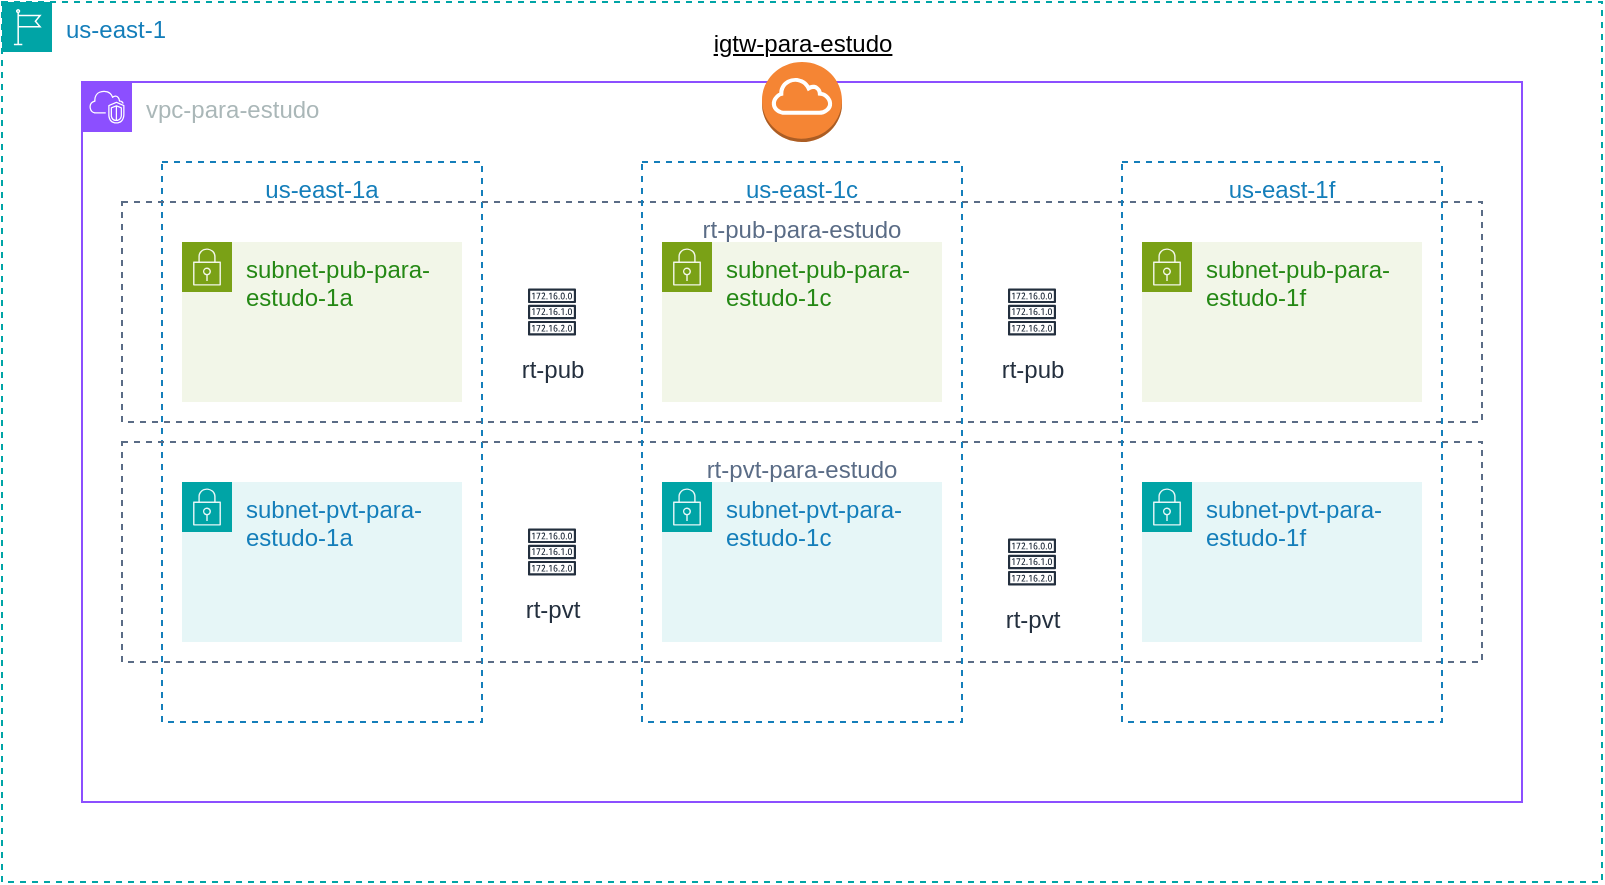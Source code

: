 <mxfile version="23.1.5" type="device">
  <diagram name="Page-1" id="QaYTPhQKO1avSKHPCp8g">
    <mxGraphModel dx="880" dy="532" grid="0" gridSize="10" guides="1" tooltips="1" connect="1" arrows="1" fold="1" page="1" pageScale="1" pageWidth="1100" pageHeight="850" math="0" shadow="0">
      <root>
        <mxCell id="0" />
        <mxCell id="1" parent="0" />
        <mxCell id="OSpr7xIQa1QcBeD0dQZL-35" value="" style="group;fontStyle=4;fontColor=#1925cc;" vertex="1" connectable="0" parent="1">
          <mxGeometry x="40" y="40" width="800" height="440" as="geometry" />
        </mxCell>
        <mxCell id="OSpr7xIQa1QcBeD0dQZL-16" value="us-east-1" style="points=[[0,0],[0.25,0],[0.5,0],[0.75,0],[1,0],[1,0.25],[1,0.5],[1,0.75],[1,1],[0.75,1],[0.5,1],[0.25,1],[0,1],[0,0.75],[0,0.5],[0,0.25]];outlineConnect=0;gradientColor=none;html=1;whiteSpace=wrap;fontSize=12;fontStyle=0;container=1;pointerEvents=0;collapsible=0;recursiveResize=0;shape=mxgraph.aws4.group;grIcon=mxgraph.aws4.group_region;strokeColor=#00A4A6;fillColor=none;verticalAlign=top;align=left;spacingLeft=30;fontColor=#147EBA;dashed=1;" vertex="1" parent="OSpr7xIQa1QcBeD0dQZL-35">
          <mxGeometry width="800" height="440" as="geometry" />
        </mxCell>
        <mxCell id="OSpr7xIQa1QcBeD0dQZL-10" value="" style="group" vertex="1" connectable="0" parent="OSpr7xIQa1QcBeD0dQZL-35">
          <mxGeometry x="80" y="80" width="160" height="280" as="geometry" />
        </mxCell>
        <mxCell id="OSpr7xIQa1QcBeD0dQZL-2" value="us-east-1a" style="fillColor=none;strokeColor=#147EBA;dashed=1;verticalAlign=top;fontStyle=0;fontColor=#147EBA;whiteSpace=wrap;html=1;" vertex="1" parent="OSpr7xIQa1QcBeD0dQZL-10">
          <mxGeometry width="160" height="280" as="geometry" />
        </mxCell>
        <mxCell id="OSpr7xIQa1QcBeD0dQZL-5" value="subnet-pvt-para-estudo-1a" style="points=[[0,0],[0.25,0],[0.5,0],[0.75,0],[1,0],[1,0.25],[1,0.5],[1,0.75],[1,1],[0.75,1],[0.5,1],[0.25,1],[0,1],[0,0.75],[0,0.5],[0,0.25]];outlineConnect=0;gradientColor=none;html=1;whiteSpace=wrap;fontSize=12;fontStyle=0;container=1;pointerEvents=0;collapsible=0;recursiveResize=0;shape=mxgraph.aws4.group;grIcon=mxgraph.aws4.group_security_group;grStroke=0;strokeColor=#00A4A6;fillColor=#E6F6F7;verticalAlign=top;align=left;spacingLeft=30;fontColor=#147EBA;dashed=0;" vertex="1" parent="OSpr7xIQa1QcBeD0dQZL-10">
          <mxGeometry x="10" y="160" width="140" height="80" as="geometry" />
        </mxCell>
        <mxCell id="OSpr7xIQa1QcBeD0dQZL-8" value="subnet-pub-para-estudo-1a" style="points=[[0,0],[0.25,0],[0.5,0],[0.75,0],[1,0],[1,0.25],[1,0.5],[1,0.75],[1,1],[0.75,1],[0.5,1],[0.25,1],[0,1],[0,0.75],[0,0.5],[0,0.25]];outlineConnect=0;gradientColor=none;html=1;whiteSpace=wrap;fontSize=12;fontStyle=0;container=1;pointerEvents=0;collapsible=0;recursiveResize=0;shape=mxgraph.aws4.group;grIcon=mxgraph.aws4.group_security_group;grStroke=0;strokeColor=#7AA116;fillColor=#F2F6E8;verticalAlign=top;align=left;spacingLeft=30;fontColor=#248814;dashed=0;" vertex="1" parent="OSpr7xIQa1QcBeD0dQZL-10">
          <mxGeometry x="10" y="40" width="140" height="80" as="geometry" />
        </mxCell>
        <mxCell id="OSpr7xIQa1QcBeD0dQZL-13" value="vpc-para-estudo" style="points=[[0,0],[0.25,0],[0.5,0],[0.75,0],[1,0],[1,0.25],[1,0.5],[1,0.75],[1,1],[0.75,1],[0.5,1],[0.25,1],[0,1],[0,0.75],[0,0.5],[0,0.25]];outlineConnect=0;gradientColor=none;html=1;whiteSpace=wrap;fontSize=12;fontStyle=0;container=1;pointerEvents=0;collapsible=0;recursiveResize=0;shape=mxgraph.aws4.group;grIcon=mxgraph.aws4.group_vpc2;strokeColor=#8C4FFF;fillColor=none;verticalAlign=top;align=left;spacingLeft=30;fontColor=#AAB7B8;dashed=0;" vertex="1" parent="OSpr7xIQa1QcBeD0dQZL-35">
          <mxGeometry x="40" y="40" width="720" height="360" as="geometry" />
        </mxCell>
        <mxCell id="OSpr7xIQa1QcBeD0dQZL-31" value="rt-pub-para-estudo" style="fillColor=none;strokeColor=#5A6C86;dashed=1;verticalAlign=top;fontStyle=0;fontColor=#5A6C86;whiteSpace=wrap;html=1;" vertex="1" parent="OSpr7xIQa1QcBeD0dQZL-13">
          <mxGeometry x="20" y="60" width="680" height="110" as="geometry" />
        </mxCell>
        <mxCell id="OSpr7xIQa1QcBeD0dQZL-32" value="rt-pub" style="sketch=0;outlineConnect=0;fontColor=#232F3E;gradientColor=none;strokeColor=#232F3E;fillColor=#ffffff;dashed=0;verticalLabelPosition=bottom;verticalAlign=top;align=center;html=1;fontSize=12;fontStyle=0;aspect=fixed;shape=mxgraph.aws4.resourceIcon;resIcon=mxgraph.aws4.route_table;" vertex="1" parent="OSpr7xIQa1QcBeD0dQZL-13">
          <mxGeometry x="220" y="100" width="30" height="30" as="geometry" />
        </mxCell>
        <mxCell id="OSpr7xIQa1QcBeD0dQZL-30" value="rt-pub" style="sketch=0;outlineConnect=0;fontColor=#232F3E;gradientColor=none;strokeColor=#232F3E;fillColor=#ffffff;dashed=0;verticalLabelPosition=bottom;verticalAlign=top;align=center;html=1;fontSize=12;fontStyle=0;aspect=fixed;shape=mxgraph.aws4.resourceIcon;resIcon=mxgraph.aws4.route_table;" vertex="1" parent="OSpr7xIQa1QcBeD0dQZL-13">
          <mxGeometry x="460" y="100" width="30" height="30" as="geometry" />
        </mxCell>
        <mxCell id="OSpr7xIQa1QcBeD0dQZL-33" value="rt-pvt-para-estudo" style="fillColor=none;strokeColor=#5A6C86;dashed=1;verticalAlign=top;fontStyle=0;fontColor=#5A6C86;whiteSpace=wrap;html=1;" vertex="1" parent="OSpr7xIQa1QcBeD0dQZL-13">
          <mxGeometry x="20" y="180" width="680" height="110" as="geometry" />
        </mxCell>
        <mxCell id="OSpr7xIQa1QcBeD0dQZL-34" value="rt-pvt" style="sketch=0;outlineConnect=0;fontColor=#232F3E;gradientColor=none;strokeColor=#232F3E;fillColor=#ffffff;dashed=0;verticalLabelPosition=bottom;verticalAlign=top;align=center;html=1;fontSize=12;fontStyle=0;aspect=fixed;shape=mxgraph.aws4.resourceIcon;resIcon=mxgraph.aws4.route_table;" vertex="1" parent="OSpr7xIQa1QcBeD0dQZL-13">
          <mxGeometry x="220" y="220" width="30" height="30" as="geometry" />
        </mxCell>
        <mxCell id="OSpr7xIQa1QcBeD0dQZL-12" value="rt-pvt" style="sketch=0;outlineConnect=0;fontColor=#232F3E;gradientColor=none;strokeColor=#232F3E;fillColor=#ffffff;dashed=0;verticalLabelPosition=bottom;verticalAlign=top;align=center;html=1;fontSize=12;fontStyle=0;aspect=fixed;shape=mxgraph.aws4.resourceIcon;resIcon=mxgraph.aws4.route_table;" vertex="1" parent="OSpr7xIQa1QcBeD0dQZL-13">
          <mxGeometry x="460" y="225" width="30" height="30" as="geometry" />
        </mxCell>
        <mxCell id="OSpr7xIQa1QcBeD0dQZL-18" value="" style="group" vertex="1" connectable="0" parent="OSpr7xIQa1QcBeD0dQZL-35">
          <mxGeometry x="320" y="80" width="160" height="280" as="geometry" />
        </mxCell>
        <mxCell id="OSpr7xIQa1QcBeD0dQZL-19" value="us-east-1c" style="fillColor=none;strokeColor=#147EBA;dashed=1;verticalAlign=top;fontStyle=0;fontColor=#147EBA;whiteSpace=wrap;html=1;" vertex="1" parent="OSpr7xIQa1QcBeD0dQZL-18">
          <mxGeometry width="160" height="280" as="geometry" />
        </mxCell>
        <mxCell id="OSpr7xIQa1QcBeD0dQZL-20" value="subnet-pvt-para-estudo-1c" style="points=[[0,0],[0.25,0],[0.5,0],[0.75,0],[1,0],[1,0.25],[1,0.5],[1,0.75],[1,1],[0.75,1],[0.5,1],[0.25,1],[0,1],[0,0.75],[0,0.5],[0,0.25]];outlineConnect=0;gradientColor=none;html=1;whiteSpace=wrap;fontSize=12;fontStyle=0;container=1;pointerEvents=0;collapsible=0;recursiveResize=0;shape=mxgraph.aws4.group;grIcon=mxgraph.aws4.group_security_group;grStroke=0;strokeColor=#00A4A6;fillColor=#E6F6F7;verticalAlign=top;align=left;spacingLeft=30;fontColor=#147EBA;dashed=0;" vertex="1" parent="OSpr7xIQa1QcBeD0dQZL-18">
          <mxGeometry x="10" y="160" width="140" height="80" as="geometry" />
        </mxCell>
        <mxCell id="OSpr7xIQa1QcBeD0dQZL-21" value="subnet-pub-para-estudo-1c" style="points=[[0,0],[0.25,0],[0.5,0],[0.75,0],[1,0],[1,0.25],[1,0.5],[1,0.75],[1,1],[0.75,1],[0.5,1],[0.25,1],[0,1],[0,0.75],[0,0.5],[0,0.25]];outlineConnect=0;gradientColor=none;html=1;whiteSpace=wrap;fontSize=12;fontStyle=0;container=1;pointerEvents=0;collapsible=0;recursiveResize=0;shape=mxgraph.aws4.group;grIcon=mxgraph.aws4.group_security_group;grStroke=0;strokeColor=#7AA116;fillColor=#F2F6E8;verticalAlign=top;align=left;spacingLeft=30;fontColor=#248814;dashed=0;" vertex="1" parent="OSpr7xIQa1QcBeD0dQZL-18">
          <mxGeometry x="10" y="40" width="140" height="80" as="geometry" />
        </mxCell>
        <mxCell id="OSpr7xIQa1QcBeD0dQZL-22" value="" style="group" vertex="1" connectable="0" parent="OSpr7xIQa1QcBeD0dQZL-35">
          <mxGeometry x="560" y="80" width="160" height="280" as="geometry" />
        </mxCell>
        <mxCell id="OSpr7xIQa1QcBeD0dQZL-23" value="us-east-1f" style="fillColor=none;strokeColor=#147EBA;dashed=1;verticalAlign=top;fontStyle=0;fontColor=#147EBA;whiteSpace=wrap;html=1;" vertex="1" parent="OSpr7xIQa1QcBeD0dQZL-22">
          <mxGeometry width="160" height="280" as="geometry" />
        </mxCell>
        <mxCell id="OSpr7xIQa1QcBeD0dQZL-24" value="subnet-pvt-para-estudo-1f" style="points=[[0,0],[0.25,0],[0.5,0],[0.75,0],[1,0],[1,0.25],[1,0.5],[1,0.75],[1,1],[0.75,1],[0.5,1],[0.25,1],[0,1],[0,0.75],[0,0.5],[0,0.25]];outlineConnect=0;gradientColor=none;html=1;whiteSpace=wrap;fontSize=12;fontStyle=0;container=1;pointerEvents=0;collapsible=0;recursiveResize=0;shape=mxgraph.aws4.group;grIcon=mxgraph.aws4.group_security_group;grStroke=0;strokeColor=#00A4A6;fillColor=#E6F6F7;verticalAlign=top;align=left;spacingLeft=30;fontColor=#147EBA;dashed=0;" vertex="1" parent="OSpr7xIQa1QcBeD0dQZL-22">
          <mxGeometry x="10" y="160" width="140" height="80" as="geometry" />
        </mxCell>
        <mxCell id="OSpr7xIQa1QcBeD0dQZL-25" value="subnet-pub-para-estudo-1f" style="points=[[0,0],[0.25,0],[0.5,0],[0.75,0],[1,0],[1,0.25],[1,0.5],[1,0.75],[1,1],[0.75,1],[0.5,1],[0.25,1],[0,1],[0,0.75],[0,0.5],[0,0.25]];outlineConnect=0;gradientColor=none;html=1;whiteSpace=wrap;fontSize=12;fontStyle=0;container=1;pointerEvents=0;collapsible=0;recursiveResize=0;shape=mxgraph.aws4.group;grIcon=mxgraph.aws4.group_security_group;grStroke=0;strokeColor=#7AA116;fillColor=#F2F6E8;verticalAlign=top;align=left;spacingLeft=30;fontColor=#248814;dashed=0;" vertex="1" parent="OSpr7xIQa1QcBeD0dQZL-22">
          <mxGeometry x="10" y="40" width="140" height="80" as="geometry" />
        </mxCell>
        <mxCell id="OSpr7xIQa1QcBeD0dQZL-11" value="igtw-para-estudo" style="outlineConnect=0;dashed=0;verticalLabelPosition=top;verticalAlign=bottom;align=center;html=1;shape=mxgraph.aws3.internet_gateway;fillColor=#F58534;gradientColor=none;labelPosition=center;fontStyle=4" vertex="1" parent="OSpr7xIQa1QcBeD0dQZL-35">
          <mxGeometry x="380" y="30" width="40" height="40" as="geometry" />
        </mxCell>
      </root>
    </mxGraphModel>
  </diagram>
</mxfile>
